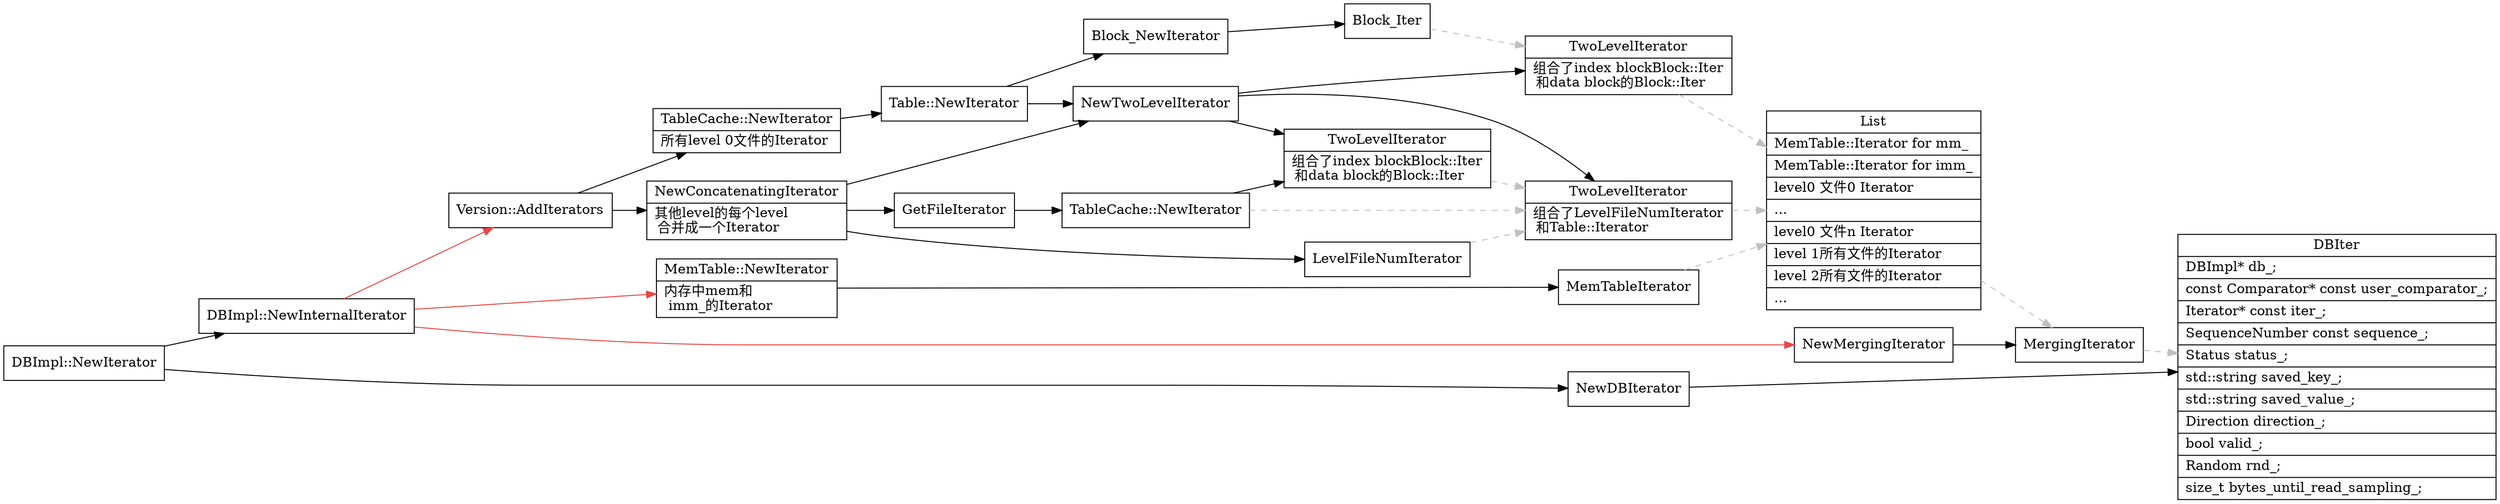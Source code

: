 digraph dbimpl_iterator {
  node[shape=box;];
  newrank=true;
  rankdir=LR;
  DBIter[
    shape="record";
    label="{{
      DBIter|
      DBImpl* db_;\l|
      const Comparator* const user_comparator_;\l|
      Iterator* const iter_;\l|
      SequenceNumber const sequence_;\l|
      Status status_;\l|
      std::string saved_key_; \l|
      std::string saved_value_;\l|
      Direction direction_;\l|
      bool valid_;\l|
      Random rnd_;\l|
      size_t bytes_until_read_sampling_;\l
    }}";
  ];
  MemTable_NewIterator[
    shape="record";
    label="{{
      MemTable::NewIterator|
      内存中mem和\l 
      imm_的Iterator\l
    }}";
  ];
  MemTable_NewIterator -> MemTableIterator;
  TableCache_NewIterator[
    shape="record";
    label="{{
      TableCache::NewIterator|
      所有level 0文件的Iterator\l
    }}";
  ];
  TableCache_NewIterator -> {
      Table_NewIterator;
  }
  Table_NewIterator[
    shape="record";
    label="{{
      Table::NewIterator
    }}";
  ];
  AddIterators[
    shape="record";
    label="{{
      Version::AddIterators
    }}";
  ];
  NewConcatenatingIterator[
    shape="record";
    label="{{
      Version::NewConcatenatingIterator
    }}";
  ];
  Table_NewIterator -> {
    NewTwoLevelIterator;
    Block_NewIterator;
  }
  Block_NewIterator -> Block_Iter;

  DBImpl_NewIterator -> {
    NewInternalIterator;
    NewDBIterator;
  }
  NewInternalIterator -> {
    MemTable_NewIterator;
    AddIterators;
    NewMergingIterator;
  }[color="#e84545"]
  NewMergingIterator -> {
    MergingIterator;
  }
  NewConcatenatingIterator[
    shape="record";
    label="{{
      NewConcatenatingIterator|
      其他level的每个level\l 
      合并成一个Iterator\l
    }}";
  ];
  List[
    shape="record";
    label="{{
      List|
      <MemTableIterator1> MemTable::Iterator for mm_\l|
      <MemTableIterator2> MemTable::Iterator for imm_\l|
      <level0Iter> level0 文件0 Iterator\l|
      ...\l|
      level0 文件n Iterator\l|
      <levelNIter> level 1所有文件的Iterator \l|
      <levelNIter> level 2所有文件的Iterator \l|
      ...\l
    }}";
  ];
  TwoLevelIterator1[
    shape="record";
    label="{{
      TwoLevelIterator|
      组合了index blockBlock::Iter\l 
      和data block的Block::Iter\l
    }}";
  ];
  TwoLevelIterator2[
    shape="record";
    label="{{
      TwoLevelIterator|
      组合了LevelFileNumIterator\l
      和Table::Iterator\l
    }}";
  ];

  TwoLevelIterator3[
    shape="record";
    label="{{
      TwoLevelIterator|
      组合了index blockBlock::Iter\l 
      和data block的Block::Iter\l
    }}";
  ];
  DBImpl_NewIterator[
    shape="record";
    label="{{
      DBImpl::NewIterator
    }}";
  ];
  NewInternalIterator[
    shape="record";
    label="{{
      DBImpl::NewInternalIterator
    }}";
  ];
  TableCache_NewIterator2[
    shape="record";
    label="{{
      TableCache::NewIterator
    }}";
  ];

  NewConcatenatingIterator-> {
    NewTwoLevelIterator;
    LevelFileNumIterator;
    GetFileIterator;
  }
  GetFileIterator -> TableCache_NewIterator2 -> TwoLevelIterator3;
  NewTwoLevelIterator -> {TwoLevelIterator1;TwoLevelIterator2;TwoLevelIterator3};
  AddIterators -> {
    NewConcatenatingIterator;
    TableCache_NewIterator;
  }
  NewDBIterator -> DBIter;
  {rank=same;TwoLevelIterator1;TwoLevelIterator2;MemTableIterator;};
  {
    edge[style=dashed;color=gray];
    LevelFileNumIterator -> TwoLevelIterator2;
    TableCache_NewIterator2 -> TwoLevelIterator2;

    Block_Iter -> TwoLevelIterator1;
    MergingIterator -> DBIter;
    List -> MergingIterator;
    MemTableIterator -> {List:MemTableIterator1;List:MemTableIterator2};
    TwoLevelIterator1 -> List;
    TwoLevelIterator2 -> List;
    TwoLevelIterator3 -> TwoLevelIterator2;
  }
}
